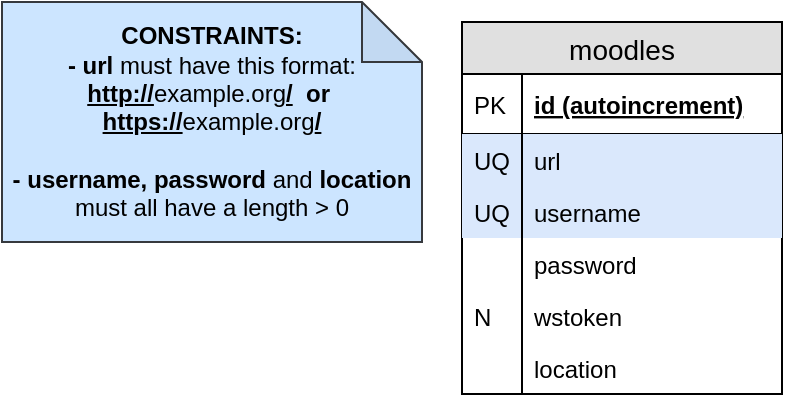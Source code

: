 <mxfile version="12.6.2" type="device"><diagram id="IwnenHdid8xizg1jXRGG" name="Page-1"><mxGraphModel dx="783" dy="412" grid="1" gridSize="10" guides="1" tooltips="1" connect="1" arrows="1" fold="1" page="1" pageScale="1" pageWidth="850" pageHeight="1100" math="0" shadow="0"><root><mxCell id="0"/><mxCell id="1" parent="0"/><mxCell id="Ym9LLyicGNNErHvYUnxw-1" value="moodles" style="swimlane;fontStyle=0;childLayout=stackLayout;horizontal=1;startSize=26;fillColor=#e0e0e0;horizontalStack=0;resizeParent=1;resizeParentMax=0;resizeLast=0;collapsible=1;marginBottom=0;swimlaneFillColor=#ffffff;align=center;fontSize=14;" parent="1" vertex="1"><mxGeometry x="250" y="170" width="160" height="186" as="geometry"/></mxCell><mxCell id="Ym9LLyicGNNErHvYUnxw-2" value="id (autoincrement)" style="shape=partialRectangle;top=0;left=0;right=0;bottom=1;align=left;verticalAlign=middle;fillColor=none;spacingLeft=34;spacingRight=4;overflow=hidden;rotatable=0;points=[[0,0.5],[1,0.5]];portConstraint=eastwest;dropTarget=0;fontStyle=5;fontSize=12;" parent="Ym9LLyicGNNErHvYUnxw-1" vertex="1"><mxGeometry y="26" width="160" height="30" as="geometry"/></mxCell><mxCell id="Ym9LLyicGNNErHvYUnxw-3" value="PK" style="shape=partialRectangle;top=0;left=0;bottom=0;fillColor=none;align=left;verticalAlign=middle;spacingLeft=4;spacingRight=4;overflow=hidden;rotatable=0;points=[];portConstraint=eastwest;part=1;fontSize=12;" parent="Ym9LLyicGNNErHvYUnxw-2" vertex="1" connectable="0"><mxGeometry width="30" height="30" as="geometry"/></mxCell><mxCell id="Ym9LLyicGNNErHvYUnxw-4" value="url" style="shape=partialRectangle;top=0;left=0;right=0;bottom=0;align=left;verticalAlign=top;fillColor=#dae8fc;spacingLeft=34;spacingRight=4;overflow=hidden;rotatable=0;points=[[0,0.5],[1,0.5]];portConstraint=eastwest;dropTarget=0;fontSize=12;strokeColor=#6c8ebf;" parent="Ym9LLyicGNNErHvYUnxw-1" vertex="1"><mxGeometry y="56" width="160" height="26" as="geometry"/></mxCell><mxCell id="Ym9LLyicGNNErHvYUnxw-5" value="UQ" style="shape=partialRectangle;top=0;left=0;bottom=0;fillColor=none;align=left;verticalAlign=top;spacingLeft=4;spacingRight=4;overflow=hidden;rotatable=0;points=[];portConstraint=eastwest;part=1;fontSize=12;" parent="Ym9LLyicGNNErHvYUnxw-4" vertex="1" connectable="0"><mxGeometry width="30" height="26" as="geometry"/></mxCell><mxCell id="Ym9LLyicGNNErHvYUnxw-31" value="username" style="shape=partialRectangle;top=0;left=0;right=0;bottom=0;align=left;verticalAlign=top;fillColor=#dae8fc;spacingLeft=34;spacingRight=4;overflow=hidden;rotatable=0;points=[[0,0.5],[1,0.5]];portConstraint=eastwest;dropTarget=0;fontSize=12;strokeColor=#6c8ebf;" parent="Ym9LLyicGNNErHvYUnxw-1" vertex="1"><mxGeometry y="82" width="160" height="26" as="geometry"/></mxCell><mxCell id="Ym9LLyicGNNErHvYUnxw-32" value="UQ" style="shape=partialRectangle;top=0;left=0;bottom=0;fillColor=none;align=left;verticalAlign=top;spacingLeft=4;spacingRight=4;overflow=hidden;rotatable=0;points=[];portConstraint=eastwest;part=1;fontSize=12;" parent="Ym9LLyicGNNErHvYUnxw-31" vertex="1" connectable="0"><mxGeometry width="30" height="26" as="geometry"/></mxCell><mxCell id="Ym9LLyicGNNErHvYUnxw-33" value="password" style="shape=partialRectangle;top=0;left=0;right=0;bottom=0;align=left;verticalAlign=top;fillColor=none;spacingLeft=34;spacingRight=4;overflow=hidden;rotatable=0;points=[[0,0.5],[1,0.5]];portConstraint=eastwest;dropTarget=0;fontSize=12;" parent="Ym9LLyicGNNErHvYUnxw-1" vertex="1"><mxGeometry y="108" width="160" height="26" as="geometry"/></mxCell><mxCell id="Ym9LLyicGNNErHvYUnxw-34" value="" style="shape=partialRectangle;top=0;left=0;bottom=0;fillColor=none;align=left;verticalAlign=top;spacingLeft=4;spacingRight=4;overflow=hidden;rotatable=0;points=[];portConstraint=eastwest;part=1;fontSize=12;" parent="Ym9LLyicGNNErHvYUnxw-33" vertex="1" connectable="0"><mxGeometry width="30" height="26" as="geometry"/></mxCell><mxCell id="Ym9LLyicGNNErHvYUnxw-35" value="wstoken" style="shape=partialRectangle;top=0;left=0;right=0;bottom=0;align=left;verticalAlign=top;fillColor=none;spacingLeft=34;spacingRight=4;overflow=hidden;rotatable=0;points=[[0,0.5],[1,0.5]];portConstraint=eastwest;dropTarget=0;fontSize=12;" parent="Ym9LLyicGNNErHvYUnxw-1" vertex="1"><mxGeometry y="134" width="160" height="26" as="geometry"/></mxCell><mxCell id="Ym9LLyicGNNErHvYUnxw-36" value="N" style="shape=partialRectangle;top=0;left=0;bottom=0;fillColor=none;align=left;verticalAlign=top;spacingLeft=4;spacingRight=4;overflow=hidden;rotatable=0;points=[];portConstraint=eastwest;part=1;fontSize=12;" parent="Ym9LLyicGNNErHvYUnxw-35" vertex="1" connectable="0"><mxGeometry width="30" height="26" as="geometry"/></mxCell><mxCell id="Ym9LLyicGNNErHvYUnxw-16" value="location" style="shape=partialRectangle;top=0;left=0;right=0;bottom=0;align=left;verticalAlign=top;fillColor=none;spacingLeft=34;spacingRight=4;overflow=hidden;rotatable=0;points=[[0,0.5],[1,0.5]];portConstraint=eastwest;dropTarget=0;fontSize=12;" parent="Ym9LLyicGNNErHvYUnxw-1" vertex="1"><mxGeometry y="160" width="160" height="26" as="geometry"/></mxCell><mxCell id="Ym9LLyicGNNErHvYUnxw-17" value="" style="shape=partialRectangle;top=0;left=0;bottom=0;fillColor=none;align=left;verticalAlign=top;spacingLeft=4;spacingRight=4;overflow=hidden;rotatable=0;points=[];portConstraint=eastwest;part=1;fontSize=12;" parent="Ym9LLyicGNNErHvYUnxw-16" vertex="1" connectable="0"><mxGeometry width="30" height="26" as="geometry"/></mxCell><mxCell id="Ym9LLyicGNNErHvYUnxw-37" value="&lt;b&gt;CONSTRAINTS:&lt;br&gt;- url&lt;/b&gt; must have this format:&lt;br&gt;&lt;b&gt;&lt;u&gt;http://&lt;/u&gt;&lt;/b&gt;example.org&lt;b&gt;&lt;u&gt;/&lt;/u&gt;&amp;nbsp; or&amp;nbsp; &lt;u&gt;https://&lt;/u&gt;&lt;/b&gt;example.org&lt;b&gt;&lt;u&gt;/&lt;br&gt;&lt;/u&gt;&lt;br&gt;- username, password &lt;/b&gt;and &lt;b&gt;location &lt;/b&gt;must all have a length &amp;gt; 0" style="shape=note;whiteSpace=wrap;html=1;backgroundOutline=1;darkOpacity=0.05;fillColor=#cce5ff;strokeColor=#36393d;" parent="1" vertex="1"><mxGeometry x="20" y="160" width="210" height="120" as="geometry"/></mxCell></root></mxGraphModel></diagram></mxfile>